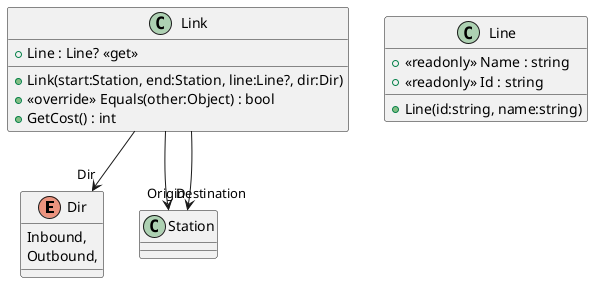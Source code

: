 @startuml
enum Dir {
    Inbound,
    Outbound,
}
class Line {
    + <<readonly>> Name : string
    + <<readonly>> Id : string
    + Line(id:string, name:string)
}
class Link {
    + Line : Line? <<get>>
    + Link(start:Station, end:Station, line:Line?, dir:Dir)
    + <<override>> Equals(other:Object) : bool
    + GetCost() : int
}
Link --> "Destination" Station
Link --> "Origin" Station
Link --> "Dir" Dir
@enduml
